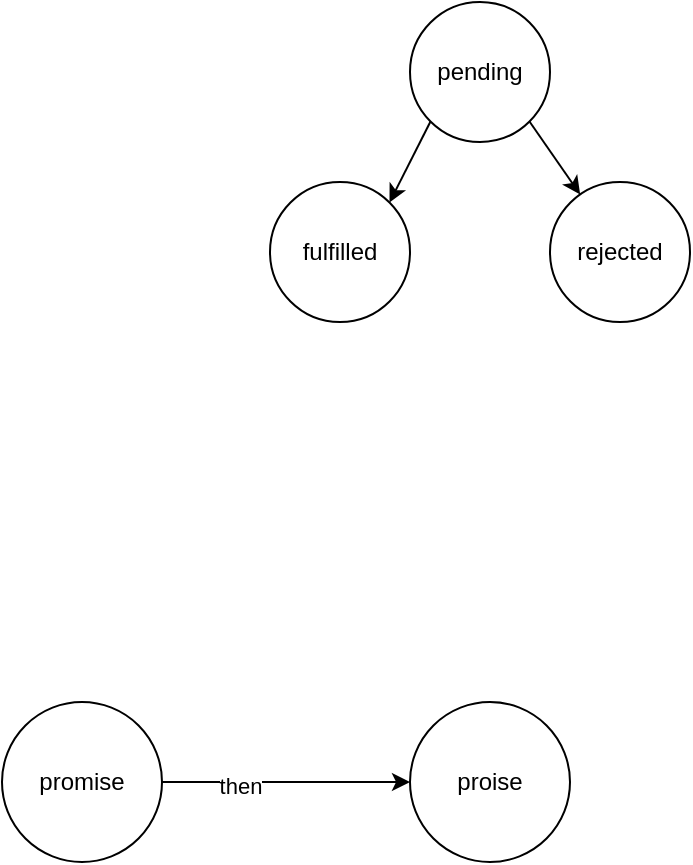 <mxfile version="13.0.9">
    <diagram id="6hGFLwfOUW9BJ-s0fimq" name="Page-1">
        <mxGraphModel dx="1153" dy="634" grid="1" gridSize="10" guides="1" tooltips="1" connect="1" arrows="1" fold="1" page="1" pageScale="1" pageWidth="827" pageHeight="1169" math="0" shadow="0">
            <root>
                <mxCell id="0"/>
                <mxCell id="1" parent="0"/>
                <mxCell id="5" style="rounded=0;orthogonalLoop=1;jettySize=auto;html=1;exitX=0;exitY=1;exitDx=0;exitDy=0;entryX=1;entryY=0;entryDx=0;entryDy=0;" edge="1" parent="1" source="2" target="3">
                    <mxGeometry relative="1" as="geometry"/>
                </mxCell>
                <mxCell id="6" style="edgeStyle=none;rounded=0;orthogonalLoop=1;jettySize=auto;html=1;exitX=1;exitY=1;exitDx=0;exitDy=0;" edge="1" parent="1" source="2" target="4">
                    <mxGeometry relative="1" as="geometry"/>
                </mxCell>
                <mxCell id="2" value="pending" style="ellipse;whiteSpace=wrap;html=1;aspect=fixed;" vertex="1" parent="1">
                    <mxGeometry x="344" y="90" width="70" height="70" as="geometry"/>
                </mxCell>
                <mxCell id="3" value="fulfilled" style="ellipse;whiteSpace=wrap;html=1;aspect=fixed;" vertex="1" parent="1">
                    <mxGeometry x="274" y="180" width="70" height="70" as="geometry"/>
                </mxCell>
                <mxCell id="4" value="rejected" style="ellipse;whiteSpace=wrap;html=1;aspect=fixed;" vertex="1" parent="1">
                    <mxGeometry x="414" y="180" width="70" height="70" as="geometry"/>
                </mxCell>
                <mxCell id="8" style="edgeStyle=none;rounded=0;orthogonalLoop=1;jettySize=auto;html=1;exitX=1;exitY=0.5;exitDx=0;exitDy=0;entryX=0;entryY=0.5;entryDx=0;entryDy=0;" edge="1" parent="1" source="7" target="10">
                    <mxGeometry relative="1" as="geometry">
                        <mxPoint x="320" y="480" as="targetPoint"/>
                    </mxGeometry>
                </mxCell>
                <mxCell id="9" value="then" style="edgeLabel;html=1;align=center;verticalAlign=middle;resizable=0;points=[];" vertex="1" connectable="0" parent="8">
                    <mxGeometry x="-0.38" y="-2" relative="1" as="geometry">
                        <mxPoint as="offset"/>
                    </mxGeometry>
                </mxCell>
                <mxCell id="7" value="promise" style="ellipse;whiteSpace=wrap;html=1;aspect=fixed;" vertex="1" parent="1">
                    <mxGeometry x="140" y="440" width="80" height="80" as="geometry"/>
                </mxCell>
                <mxCell id="10" value="proise&lt;br&gt;" style="ellipse;whiteSpace=wrap;html=1;aspect=fixed;" vertex="1" parent="1">
                    <mxGeometry x="344" y="440" width="80" height="80" as="geometry"/>
                </mxCell>
            </root>
        </mxGraphModel>
    </diagram>
</mxfile>